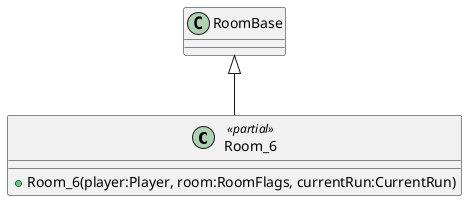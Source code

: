 @startuml
class Room_6 <<partial>> {
    + Room_6(player:Player, room:RoomFlags, currentRun:CurrentRun)
}
RoomBase <|-- Room_6
@enduml
